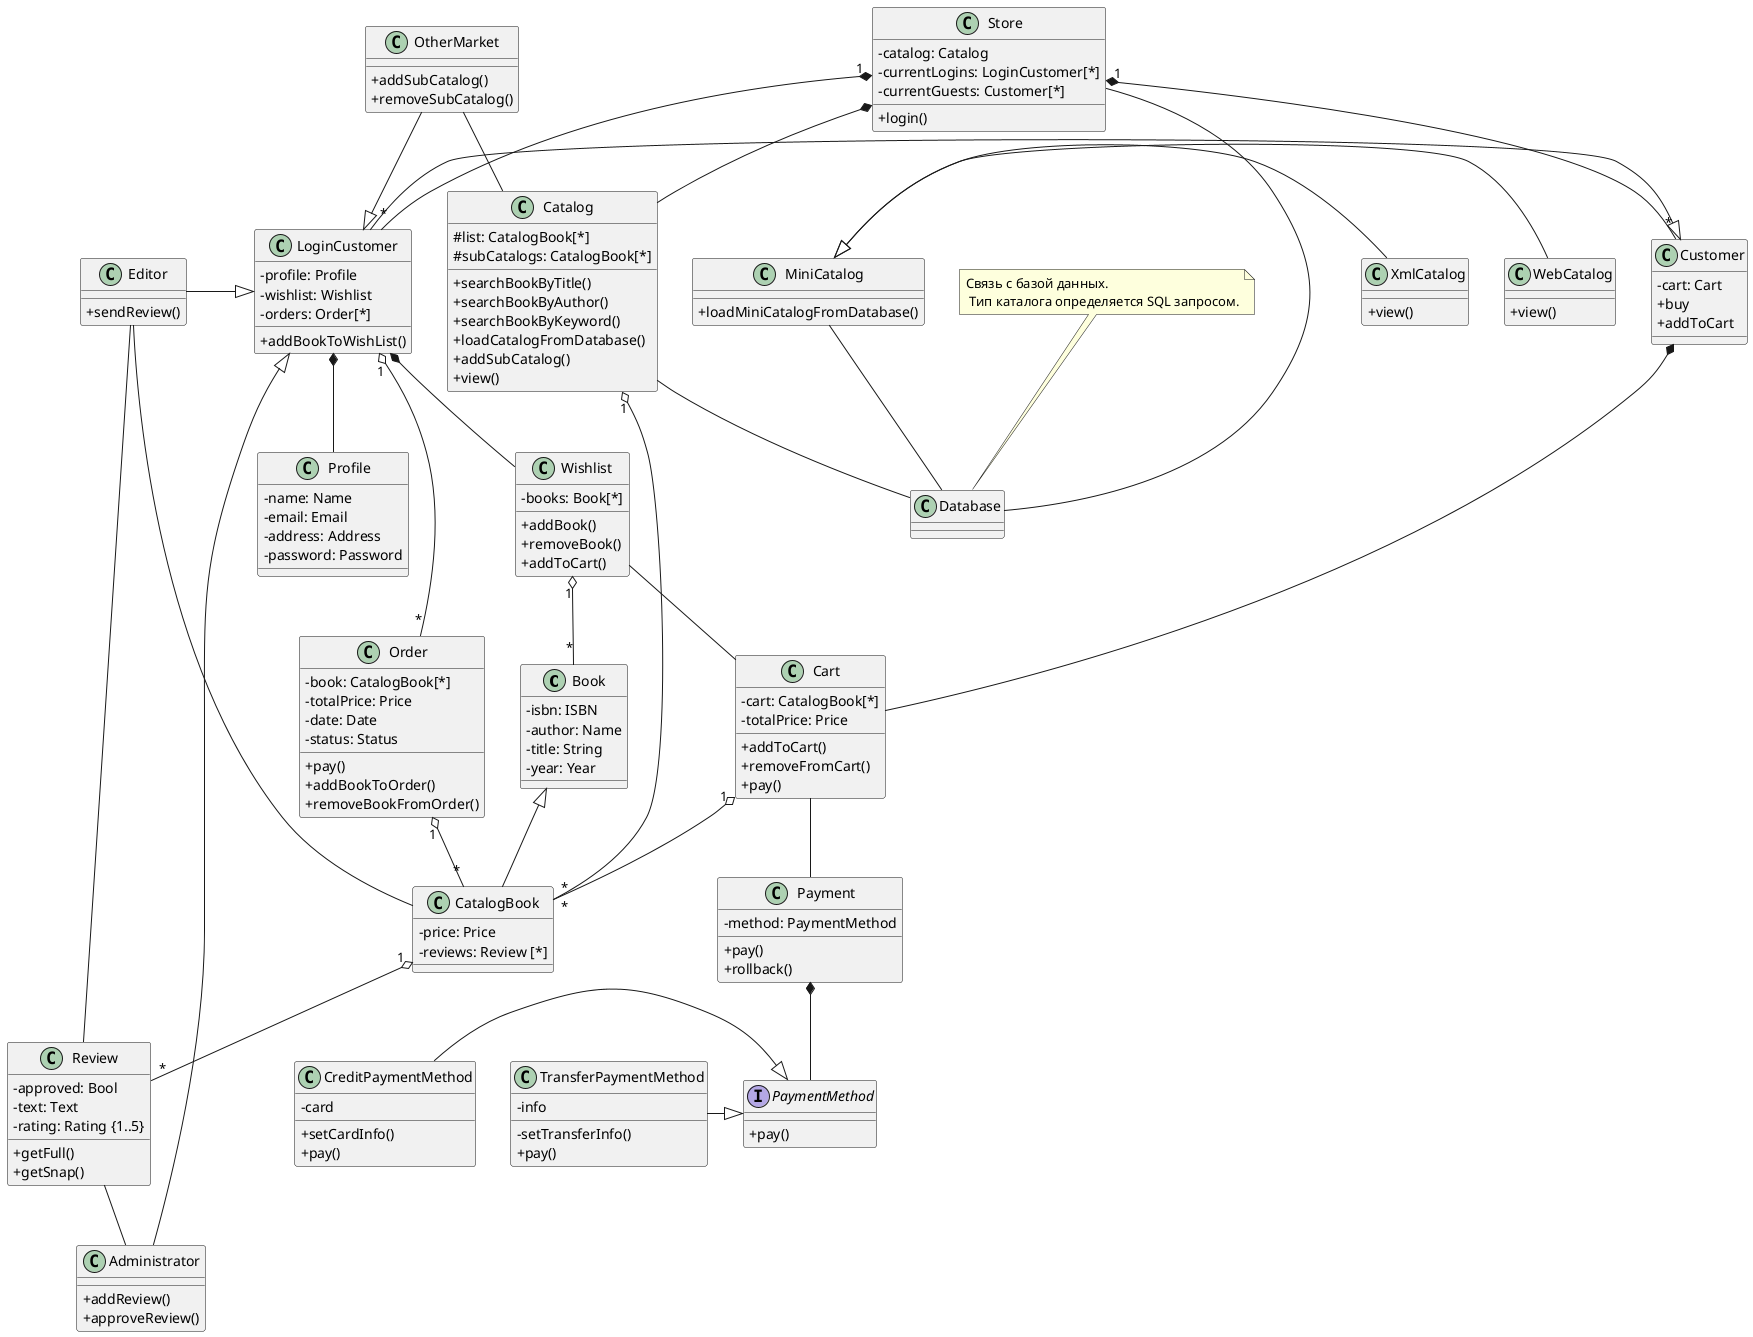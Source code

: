 @startuml
skinparam classAttributeIconSize 0

class Book {
	-isbn: ISBN
	-author: Name
	-title: String
	-year: Year
}

class CatalogBook {
	-price: Price
	-reviews: Review [*]
}
Book <|-- CatalogBook

class Profile {
    -name: Name
	-email: Email
	-address: Address
	-password: Password
}

class Wishlist {
	-books: Book[*]
	+addBook()
	+removeBook()
	+addToCart()
}
Wishlist -- Cart
Wishlist "1" o-- "*" Book

class Customer {
	-cart: Cart
	+buy
	+addToCart
}
Customer *-- Cart

class LoginCustomer {
    -profile: Profile
	-wishlist: Wishlist
	-orders: Order[*]

	+addBookToWishList()
}
LoginCustomer -|> Customer
LoginCustomer "1" o-- "*" Order
LoginCustomer *-- Wishlist
LoginCustomer *-- Profile

class Administrator {
	+ addReview()
	+ approveReview()
}
Administrator -|> LoginCustomer
Review -- Administrator

class OtherMarket {
    +addSubCatalog()
    +removeSubCatalog()
}
OtherMarket -|> LoginCustomer
OtherMarket -- Catalog

class Editor {
	+sendReview()
}
Editor -|> LoginCustomer
Editor -- CatalogBook
Editor -- Review

class Review {
    -approved: Bool
    -text: Text
    -rating: Rating {1..5}
	+getFull()
	+getSnap()
}
CatalogBook "1" o-- "*" Review

class Order {
	-book: CatalogBook[*]
	-totalPrice: Price
	-date: Date
	-status: Status
	+pay()
	+addBookToOrder()
	+removeBookFromOrder()
}
Order "1" o-- "*" CatalogBook

class Cart {
	-cart: CatalogBook[*]
	-totalPrice: Price
	+addToCart()
	+removeFromCart()
	+pay()
}
Cart "1" o-- "*" CatalogBook
Cart -- Payment

class Payment {
	-method: PaymentMethod
	+pay()
	+rollback()
}

interface PaymentMethod {
	+pay()
}
class CreditPaymentMethod {
    -card
    +setCardInfo()
    +pay()
}
class TransferPaymentMethod {
    -info
    -setTransferInfo()
    +pay()
}

TransferPaymentMethod -|> PaymentMethod
CreditPaymentMethod -|> PaymentMethod
Payment *-- PaymentMethod

class Database
note top of Database : Связь с базой данных. \n Тип каталога определяется SQL запросом.

class Catalog {
    #list: CatalogBook[*]
    #subCatalogs: CatalogBook[*]
	+searchBookByTitle()
	+searchBookByAuthor()
	+searchBookByKeyword()
	+loadCatalogFromDatabase()
	+addSubCatalog()
	+view()
}
Catalog "1" o-- "*" CatalogBook
Catalog -- Database

class MiniCatalog {
	+loadMiniCatalogFromDatabase()
}
MiniCatalog -- Database

class XmlCatalog {
	+view()
}
MiniCatalog <|- XmlCatalog

class WebCatalog {
	+view()
}
MiniCatalog <|- WebCatalog

class Store {
	-catalog: Catalog
	-currentLogins: LoginCustomer[*]
	-currentGuests: Customer[*]
	+login()
}
Store *-- Catalog
Store "1" *-- "*" LoginCustomer
Store "1" *-- "*" Customer
Store -- Database

@enduml
